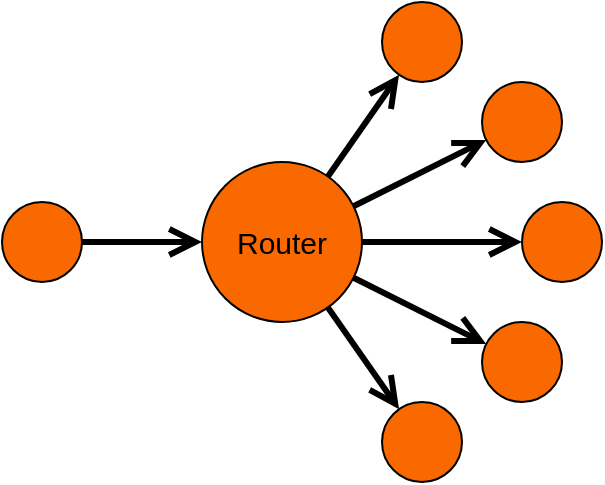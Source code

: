 <mxfile>
    <diagram id="u69WTy5dv505UQU5Og3h" name="Page-1">
        <mxGraphModel dx="707" dy="1069" grid="1" gridSize="10" guides="1" tooltips="1" connect="1" arrows="1" fold="1" page="1" pageScale="1" pageWidth="850" pageHeight="1100" math="0" shadow="0">
            <root>
                <mxCell id="0"/>
                <mxCell id="1" parent="0"/>
                <mxCell id="2" value="Router" style="ellipse;whiteSpace=wrap;html=1;aspect=fixed;fillColor=#fa6800;fontColor=#000000;strokeColor=#000000;fontSize=15;" vertex="1" parent="1">
                    <mxGeometry x="320" y="280" width="80" height="80" as="geometry"/>
                </mxCell>
                <mxCell id="4" style="edgeStyle=none;jumpStyle=arc;jumpSize=10;html=1;endArrow=open;endFill=0;strokeColor=#000000;endSize=10;strokeWidth=3;" edge="1" parent="1" target="2">
                    <mxGeometry relative="1" as="geometry">
                        <mxPoint x="240" y="320" as="sourcePoint"/>
                        <mxPoint x="350.201" y="297.172" as="targetPoint"/>
                    </mxGeometry>
                </mxCell>
                <mxCell id="5" style="edgeStyle=none;jumpStyle=arc;jumpSize=10;html=1;endArrow=open;endFill=0;strokeColor=#000000;endSize=10;strokeWidth=3;" edge="1" parent="1" source="2" target="11">
                    <mxGeometry relative="1" as="geometry">
                        <mxPoint x="250" y="330" as="sourcePoint"/>
                        <mxPoint x="420" y="240" as="targetPoint"/>
                    </mxGeometry>
                </mxCell>
                <mxCell id="6" style="edgeStyle=none;jumpStyle=arc;jumpSize=10;html=1;endArrow=open;endFill=0;strokeColor=#000000;endSize=10;strokeWidth=3;" edge="1" parent="1" source="2" target="14">
                    <mxGeometry relative="1" as="geometry">
                        <mxPoint x="398.284" y="301.716" as="sourcePoint"/>
                        <mxPoint x="470" y="270" as="targetPoint"/>
                    </mxGeometry>
                </mxCell>
                <mxCell id="7" style="edgeStyle=none;jumpStyle=arc;jumpSize=10;html=1;endArrow=open;endFill=0;strokeColor=#000000;endSize=10;strokeWidth=3;" edge="1" parent="1" source="2" target="15">
                    <mxGeometry relative="1" as="geometry">
                        <mxPoint x="408.284" y="311.716" as="sourcePoint"/>
                        <mxPoint x="480" y="320" as="targetPoint"/>
                    </mxGeometry>
                </mxCell>
                <mxCell id="8" style="edgeStyle=none;jumpStyle=arc;jumpSize=10;html=1;endArrow=open;endFill=0;strokeColor=#000000;endSize=10;strokeWidth=3;" edge="1" parent="1" source="2" target="13">
                    <mxGeometry relative="1" as="geometry">
                        <mxPoint x="418.284" y="321.716" as="sourcePoint"/>
                        <mxPoint x="470" y="370" as="targetPoint"/>
                    </mxGeometry>
                </mxCell>
                <mxCell id="9" style="edgeStyle=none;jumpStyle=arc;jumpSize=10;html=1;endArrow=open;endFill=0;strokeColor=#000000;endSize=10;strokeWidth=3;" edge="1" parent="1" source="2" target="12">
                    <mxGeometry relative="1" as="geometry">
                        <mxPoint x="407.947" y="342.649" as="sourcePoint"/>
                        <mxPoint x="420" y="400" as="targetPoint"/>
                    </mxGeometry>
                </mxCell>
                <mxCell id="10" value="" style="ellipse;whiteSpace=wrap;html=1;aspect=fixed;fontSize=15;strokeColor=#000000;fillColor=#fa6800;fontColor=#000000;" vertex="1" parent="1">
                    <mxGeometry x="220" y="300" width="40" height="40" as="geometry"/>
                </mxCell>
                <mxCell id="11" value="" style="ellipse;whiteSpace=wrap;html=1;aspect=fixed;fontSize=15;strokeColor=#000000;fillColor=#fa6800;fontColor=#000000;" vertex="1" parent="1">
                    <mxGeometry x="410" y="200" width="40" height="40" as="geometry"/>
                </mxCell>
                <mxCell id="12" value="" style="ellipse;whiteSpace=wrap;html=1;aspect=fixed;fontSize=15;strokeColor=#000000;fillColor=#fa6800;fontColor=#000000;" vertex="1" parent="1">
                    <mxGeometry x="410" y="400" width="40" height="40" as="geometry"/>
                </mxCell>
                <mxCell id="13" value="" style="ellipse;whiteSpace=wrap;html=1;aspect=fixed;fontSize=15;strokeColor=#000000;fillColor=#fa6800;fontColor=#000000;" vertex="1" parent="1">
                    <mxGeometry x="460" y="360" width="40" height="40" as="geometry"/>
                </mxCell>
                <mxCell id="14" value="" style="ellipse;whiteSpace=wrap;html=1;aspect=fixed;fontSize=15;strokeColor=#000000;fillColor=#fa6800;fontColor=#000000;" vertex="1" parent="1">
                    <mxGeometry x="460" y="240" width="40" height="40" as="geometry"/>
                </mxCell>
                <mxCell id="15" value="" style="ellipse;whiteSpace=wrap;html=1;aspect=fixed;fontSize=15;strokeColor=#000000;fillColor=#fa6800;fontColor=#000000;" vertex="1" parent="1">
                    <mxGeometry x="480" y="300" width="40" height="40" as="geometry"/>
                </mxCell>
            </root>
        </mxGraphModel>
    </diagram>
</mxfile>